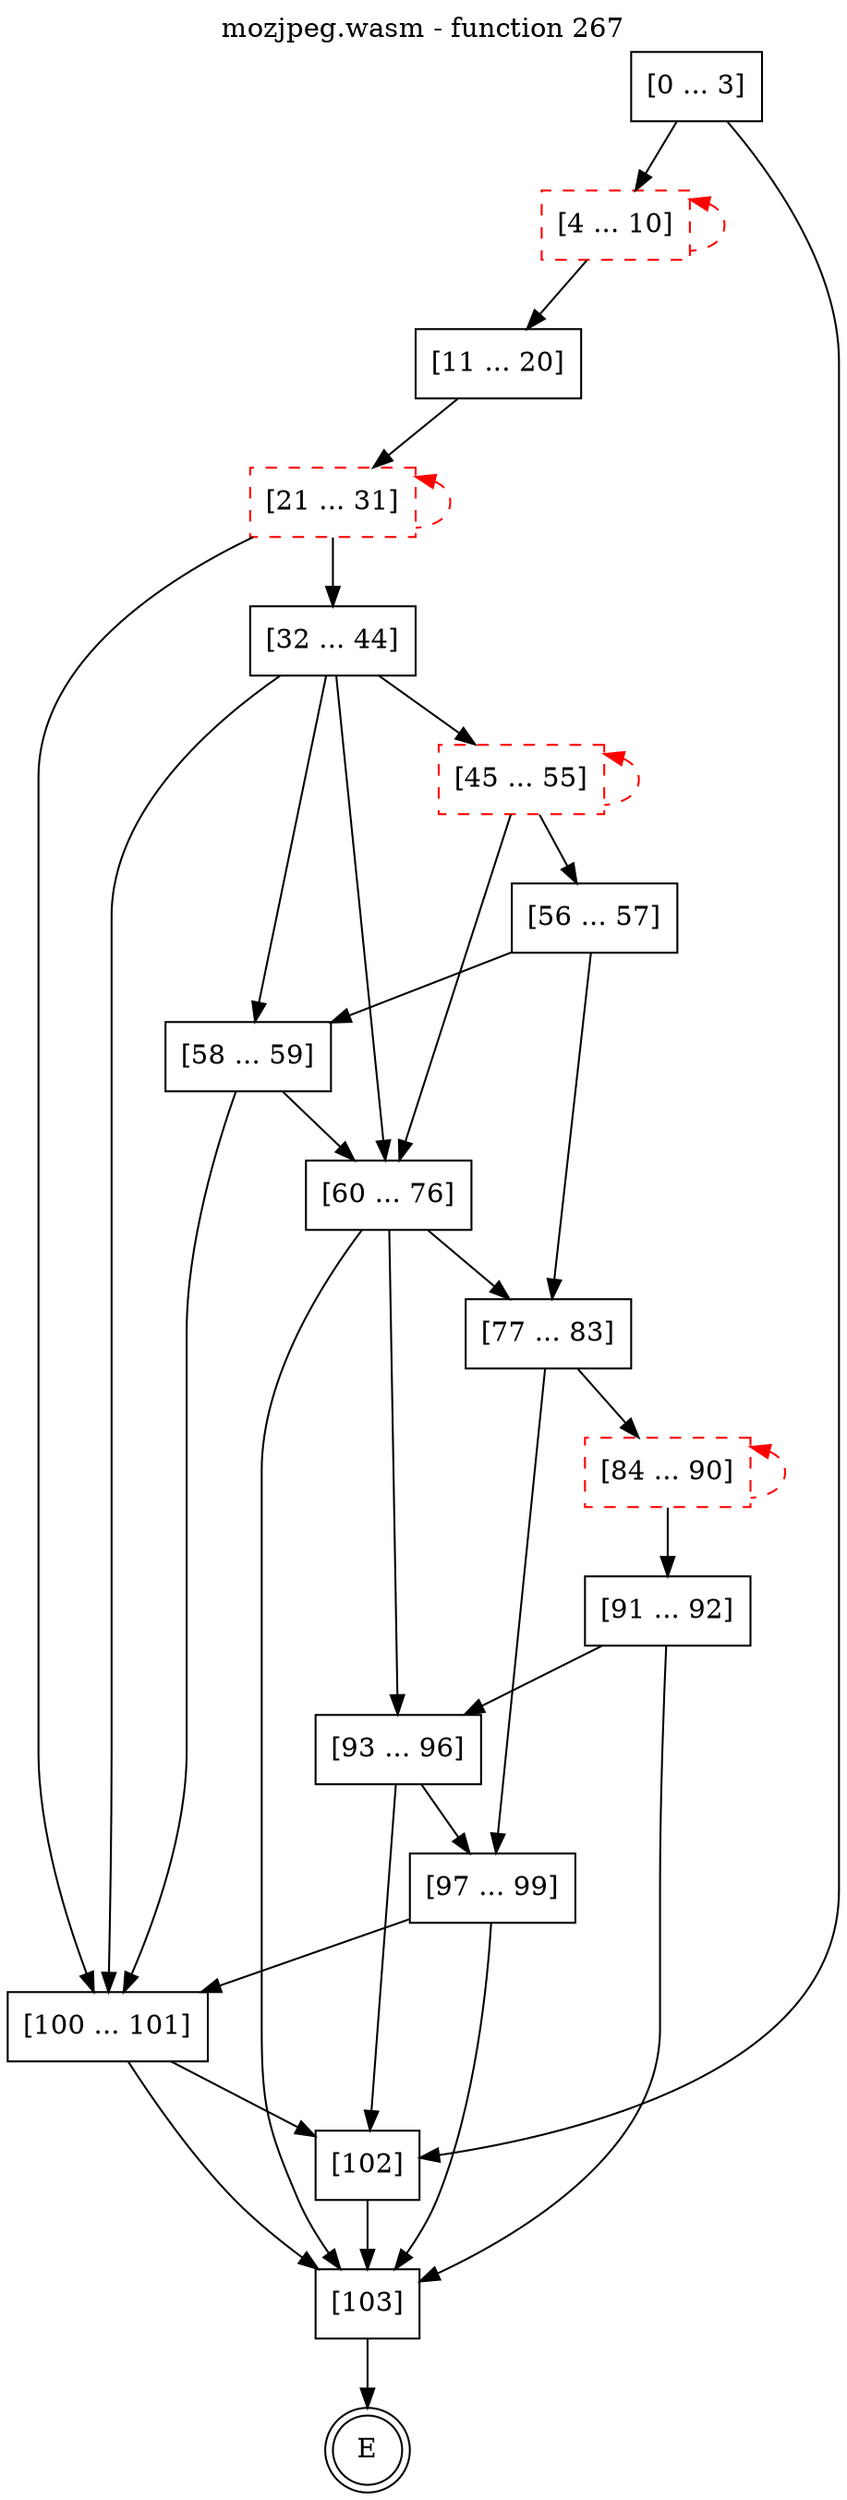 digraph finite_state_machine {
    label = "mozjpeg.wasm - function 267"
    labelloc =  t
    labelfontsize = 16
    labelfontcolor = black
    labelfontname = "Helvetica"
    node [shape = doublecircle]; E ;
    node [shape = box];
    node [shape=box, color=black, style=solid] 0[label="[0 ... 3]"]
    node [shape=box, color=red, style=dashed] 4[label="[4 ... 10]"]
    node [shape=box, color=black, style=solid] 11[label="[11 ... 20]"]
    node [shape=box, color=red, style=dashed] 21[label="[21 ... 31]"]
    node [shape=box, color=black, style=solid] 32[label="[32 ... 44]"]
    node [shape=box, color=red, style=dashed] 45[label="[45 ... 55]"]
    node [shape=box, color=black, style=solid] 56[label="[56 ... 57]"]
    node [shape=box, color=black, style=solid] 58[label="[58 ... 59]"]
    node [shape=box, color=black, style=solid] 60[label="[60 ... 76]"]
    node [shape=box, color=black, style=solid] 77[label="[77 ... 83]"]
    node [shape=box, color=red, style=dashed] 84[label="[84 ... 90]"]
    node [shape=box, color=black, style=solid] 91[label="[91 ... 92]"]
    node [shape=box, color=black, style=solid] 93[label="[93 ... 96]"]
    node [shape=box, color=black, style=solid] 97[label="[97 ... 99]"]
    node [shape=box, color=black, style=solid] 100[label="[100 ... 101]"]
    node [shape=box, color=black, style=solid] 102[label="[102]"]
    node [shape=box, color=black, style=solid] 103[label="[103]"]
    0 -> 4;
    0 -> 102;
    4 -> 11;
    4 -> 4[style="dashed" color="red" dir=back];
    11 -> 21;
    21 -> 32;
    21 -> 100;
    21 -> 21[style="dashed" color="red" dir=back];
    32 -> 45;
    32 -> 58;
    32 -> 60;
    32 -> 100;
    45 -> 56;
    45 -> 60;
    45 -> 45[style="dashed" color="red" dir=back];
    56 -> 58;
    56 -> 77;
    58 -> 60;
    58 -> 100;
    60 -> 77;
    60 -> 93;
    60 -> 103;
    77 -> 84;
    77 -> 97;
    84 -> 91;
    84 -> 84[style="dashed" color="red" dir=back];
    91 -> 93;
    91 -> 103;
    93 -> 97;
    93 -> 102;
    97 -> 100;
    97 -> 103;
    100 -> 102;
    100 -> 103;
    102 -> 103;
    103 -> E;
}
